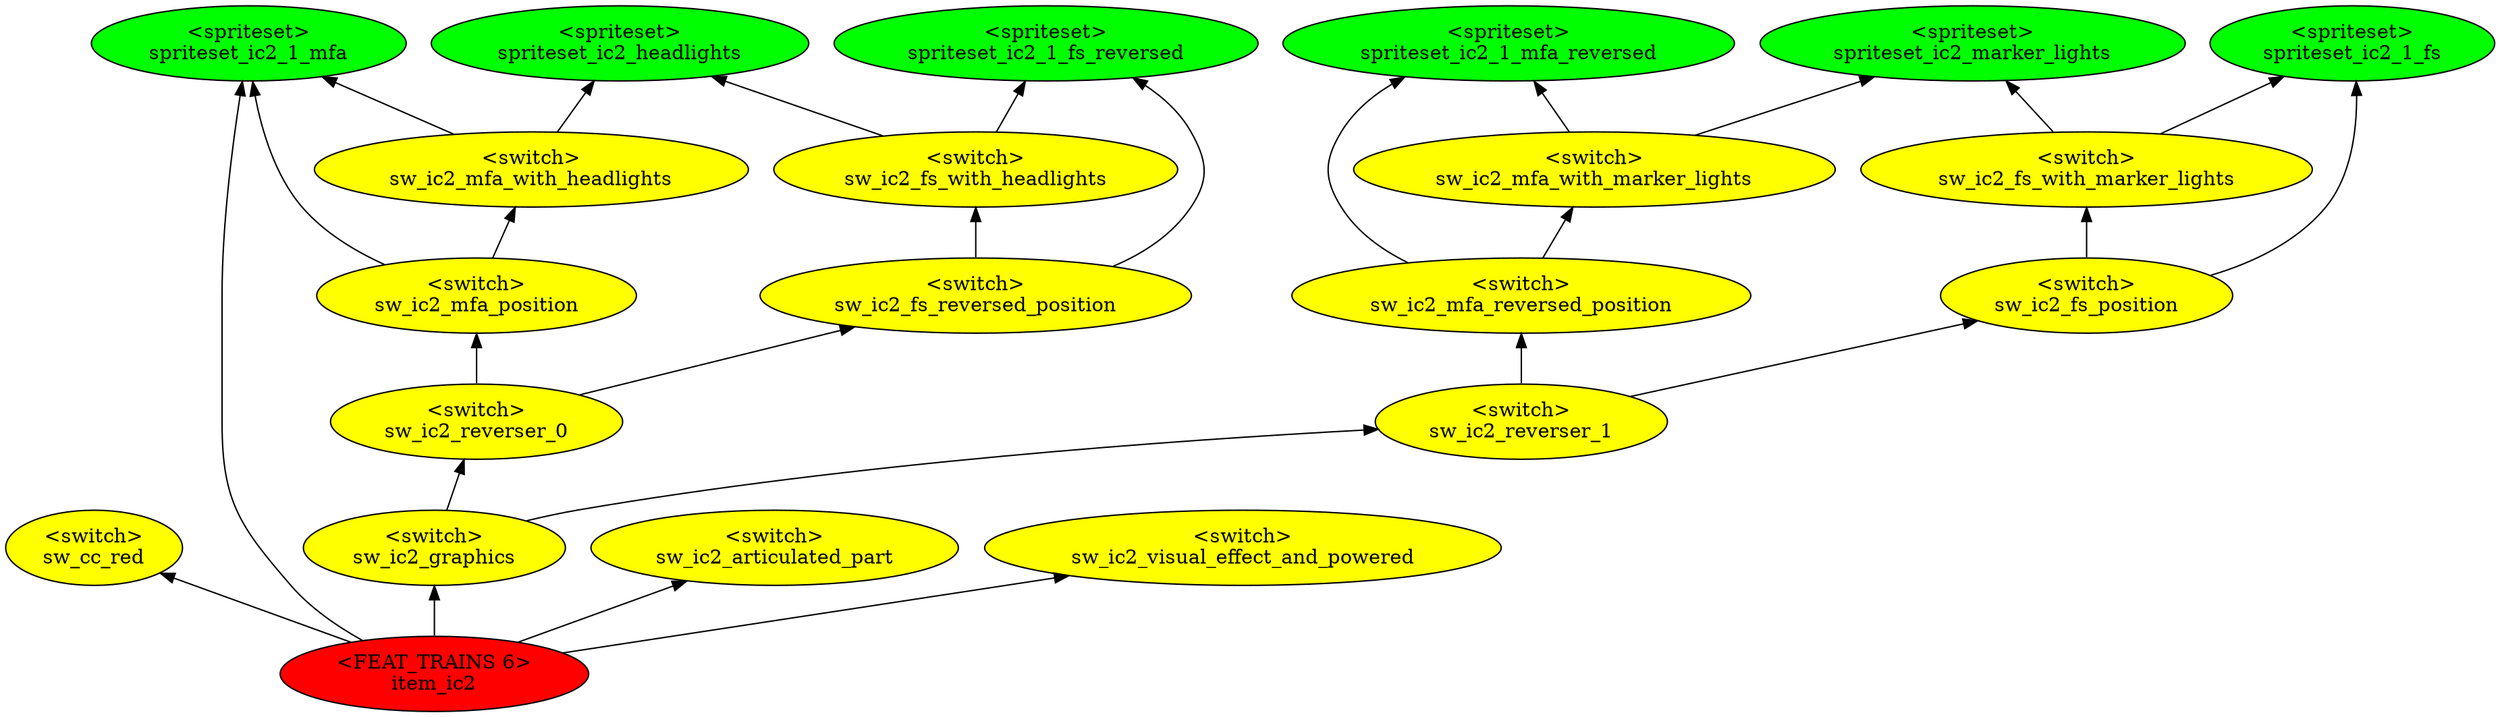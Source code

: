 digraph {
rankdir="BT"
sw_cc_red [fillcolor=yellow style="filled" label="<switch>\nsw_cc_red"]
spriteset_ic2_headlights [fillcolor=green style="filled" label="<spriteset>\nspriteset_ic2_headlights"]
spriteset_ic2_marker_lights [fillcolor=green style="filled" label="<spriteset>\nspriteset_ic2_marker_lights"]
spriteset_ic2_1_mfa [fillcolor=green style="filled" label="<spriteset>\nspriteset_ic2_1_mfa"]
spriteset_ic2_1_mfa_reversed [fillcolor=green style="filled" label="<spriteset>\nspriteset_ic2_1_mfa_reversed"]
spriteset_ic2_1_fs [fillcolor=green style="filled" label="<spriteset>\nspriteset_ic2_1_fs"]
spriteset_ic2_1_fs_reversed [fillcolor=green style="filled" label="<spriteset>\nspriteset_ic2_1_fs_reversed"]
sw_ic2_mfa_with_headlights [fillcolor=yellow style="filled" label="<switch>\nsw_ic2_mfa_with_headlights"]
sw_ic2_mfa_position [fillcolor=yellow style="filled" label="<switch>\nsw_ic2_mfa_position"]
sw_ic2_mfa_with_marker_lights [fillcolor=yellow style="filled" label="<switch>\nsw_ic2_mfa_with_marker_lights"]
sw_ic2_mfa_reversed_position [fillcolor=yellow style="filled" label="<switch>\nsw_ic2_mfa_reversed_position"]
sw_ic2_fs_with_headlights [fillcolor=yellow style="filled" label="<switch>\nsw_ic2_fs_with_headlights"]
sw_ic2_fs_reversed_position [fillcolor=yellow style="filled" label="<switch>\nsw_ic2_fs_reversed_position"]
sw_ic2_fs_with_marker_lights [fillcolor=yellow style="filled" label="<switch>\nsw_ic2_fs_with_marker_lights"]
sw_ic2_fs_position [fillcolor=yellow style="filled" label="<switch>\nsw_ic2_fs_position"]
sw_ic2_reverser_0 [fillcolor=yellow style="filled" label="<switch>\nsw_ic2_reverser_0"]
sw_ic2_reverser_1 [fillcolor=yellow style="filled" label="<switch>\nsw_ic2_reverser_1"]
sw_ic2_graphics [fillcolor=yellow style="filled" label="<switch>\nsw_ic2_graphics"]
sw_ic2_articulated_part [fillcolor=yellow style="filled" label="<switch>\nsw_ic2_articulated_part"]
sw_ic2_visual_effect_and_powered [fillcolor=yellow style="filled" label="<switch>\nsw_ic2_visual_effect_and_powered"]
item_ic2 [fillcolor=red style="filled" label="<FEAT_TRAINS 6>\nitem_ic2"]
sw_ic2_reverser_0->sw_ic2_fs_reversed_position
sw_ic2_fs_with_headlights->spriteset_ic2_1_fs_reversed
item_ic2->sw_ic2_articulated_part
sw_ic2_graphics->sw_ic2_reverser_1
item_ic2->sw_ic2_graphics
sw_ic2_fs_position->sw_ic2_fs_with_marker_lights
sw_ic2_graphics->sw_ic2_reverser_0
sw_ic2_mfa_reversed_position->spriteset_ic2_1_mfa_reversed
sw_ic2_fs_reversed_position->sw_ic2_fs_with_headlights
sw_ic2_mfa_with_headlights->spriteset_ic2_headlights
sw_ic2_mfa_reversed_position->sw_ic2_mfa_with_marker_lights
sw_ic2_mfa_with_headlights->spriteset_ic2_1_mfa
sw_ic2_fs_with_headlights->spriteset_ic2_headlights
sw_ic2_fs_position->spriteset_ic2_1_fs
sw_ic2_fs_with_marker_lights->spriteset_ic2_marker_lights
sw_ic2_mfa_with_marker_lights->spriteset_ic2_marker_lights
sw_ic2_mfa_with_marker_lights->spriteset_ic2_1_mfa_reversed
item_ic2->spriteset_ic2_1_mfa
item_ic2->sw_ic2_visual_effect_and_powered
sw_ic2_fs_with_marker_lights->spriteset_ic2_1_fs
item_ic2->sw_cc_red
sw_ic2_fs_reversed_position->spriteset_ic2_1_fs_reversed
sw_ic2_reverser_1->sw_ic2_mfa_reversed_position
sw_ic2_reverser_0->sw_ic2_mfa_position
sw_ic2_reverser_1->sw_ic2_fs_position
sw_ic2_mfa_position->spriteset_ic2_1_mfa
sw_ic2_mfa_position->sw_ic2_mfa_with_headlights
}
